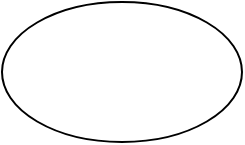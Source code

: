 <mxfile version="24.6.4" type="github">
  <diagram name="第 1 页" id="i6LpEIIbR-j0B7XNXZDP">
    <mxGraphModel dx="1026" dy="1746" grid="1" gridSize="10" guides="1" tooltips="1" connect="1" arrows="1" fold="1" page="1" pageScale="1" pageWidth="827" pageHeight="1169" math="0" shadow="0">
      <root>
        <mxCell id="0" />
        <mxCell id="1" parent="0" />
        <mxCell id="dCcyBSMPc23pN4reHl7s-1" value="" style="ellipse;whiteSpace=wrap;html=1;" vertex="1" parent="1">
          <mxGeometry x="90" y="-490" width="120" height="70" as="geometry" />
        </mxCell>
      </root>
    </mxGraphModel>
  </diagram>
</mxfile>
